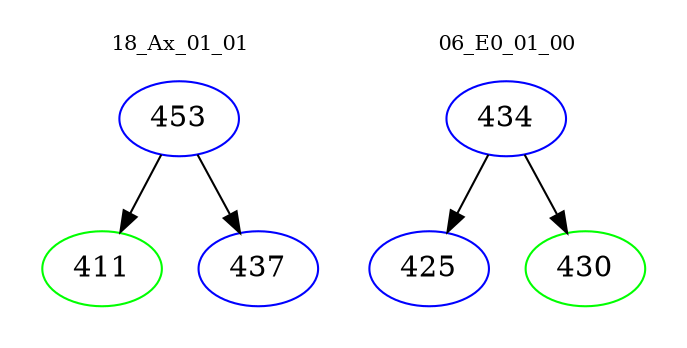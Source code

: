 digraph{
subgraph cluster_0 {
color = white
label = "18_Ax_01_01";
fontsize=10;
T0_453 [label="453", color="blue"]
T0_453 -> T0_411 [color="black"]
T0_411 [label="411", color="green"]
T0_453 -> T0_437 [color="black"]
T0_437 [label="437", color="blue"]
}
subgraph cluster_1 {
color = white
label = "06_E0_01_00";
fontsize=10;
T1_434 [label="434", color="blue"]
T1_434 -> T1_425 [color="black"]
T1_425 [label="425", color="blue"]
T1_434 -> T1_430 [color="black"]
T1_430 [label="430", color="green"]
}
}
